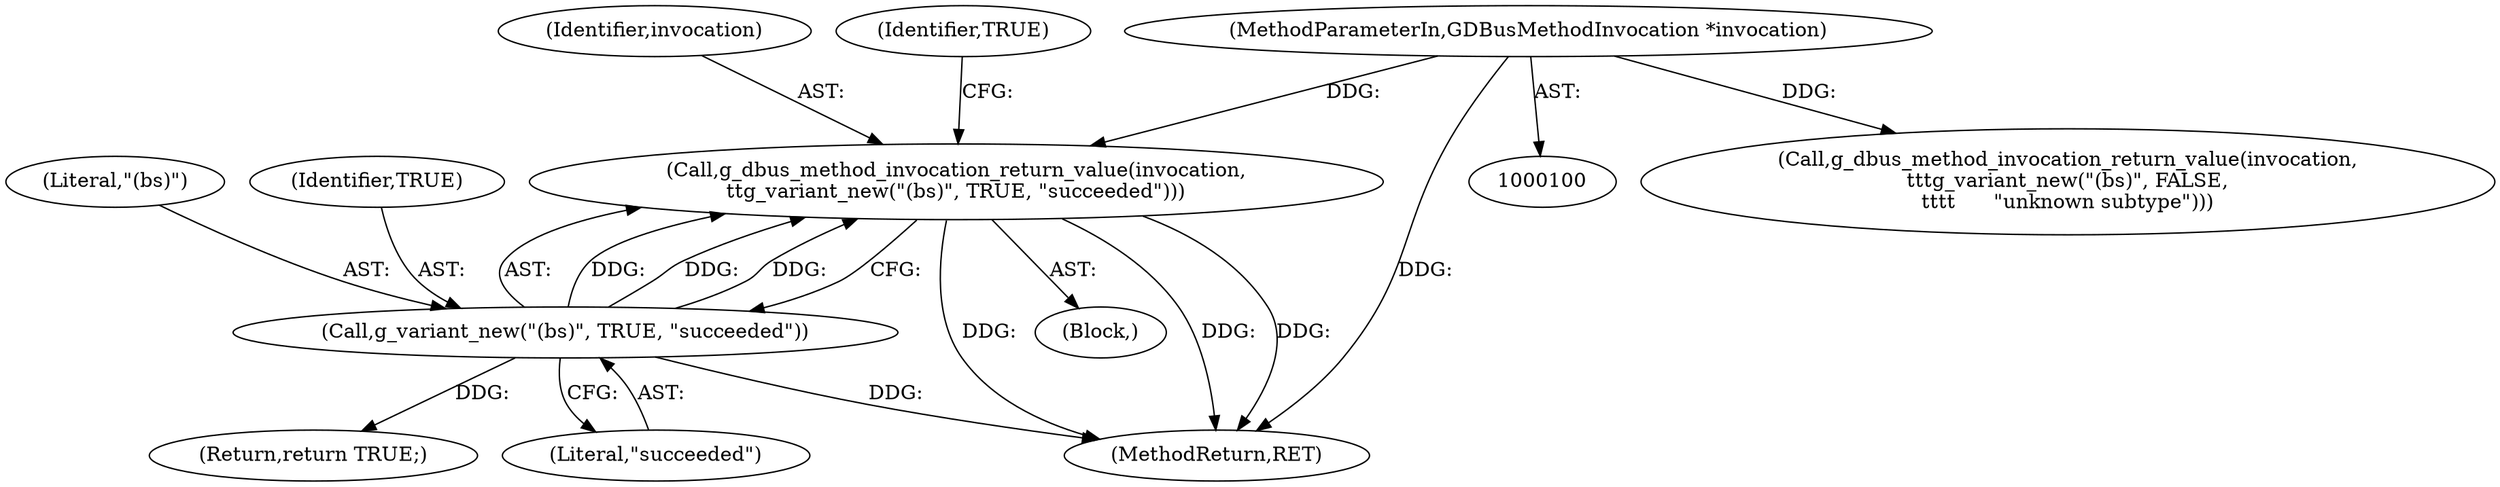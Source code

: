digraph "0_tcmu-runner_e2d953050766ac538615a811c64b34358614edce@pointer" {
"1000144" [label="(Call,g_dbus_method_invocation_return_value(invocation,\n\t\tg_variant_new(\"(bs)\", TRUE, \"succeeded\")))"];
"1000102" [label="(MethodParameterIn,GDBusMethodInvocation *invocation)"];
"1000146" [label="(Call,g_variant_new(\"(bs)\", TRUE, \"succeeded\"))"];
"1000146" [label="(Call,g_variant_new(\"(bs)\", TRUE, \"succeeded\"))"];
"1000124" [label="(Call,g_dbus_method_invocation_return_value(invocation,\n\t\t\tg_variant_new(\"(bs)\", FALSE,\n\t\t\t\t      \"unknown subtype\")))"];
"1000152" [label="(MethodReturn,RET)"];
"1000145" [label="(Identifier,invocation)"];
"1000105" [label="(Block,)"];
"1000150" [label="(Return,return TRUE;)"];
"1000151" [label="(Identifier,TRUE)"];
"1000102" [label="(MethodParameterIn,GDBusMethodInvocation *invocation)"];
"1000148" [label="(Identifier,TRUE)"];
"1000149" [label="(Literal,\"succeeded\")"];
"1000147" [label="(Literal,\"(bs)\")"];
"1000144" [label="(Call,g_dbus_method_invocation_return_value(invocation,\n\t\tg_variant_new(\"(bs)\", TRUE, \"succeeded\")))"];
"1000144" -> "1000105"  [label="AST: "];
"1000144" -> "1000146"  [label="CFG: "];
"1000145" -> "1000144"  [label="AST: "];
"1000146" -> "1000144"  [label="AST: "];
"1000151" -> "1000144"  [label="CFG: "];
"1000144" -> "1000152"  [label="DDG: "];
"1000144" -> "1000152"  [label="DDG: "];
"1000144" -> "1000152"  [label="DDG: "];
"1000102" -> "1000144"  [label="DDG: "];
"1000146" -> "1000144"  [label="DDG: "];
"1000146" -> "1000144"  [label="DDG: "];
"1000146" -> "1000144"  [label="DDG: "];
"1000102" -> "1000100"  [label="AST: "];
"1000102" -> "1000152"  [label="DDG: "];
"1000102" -> "1000124"  [label="DDG: "];
"1000146" -> "1000149"  [label="CFG: "];
"1000147" -> "1000146"  [label="AST: "];
"1000148" -> "1000146"  [label="AST: "];
"1000149" -> "1000146"  [label="AST: "];
"1000146" -> "1000152"  [label="DDG: "];
"1000146" -> "1000150"  [label="DDG: "];
}
